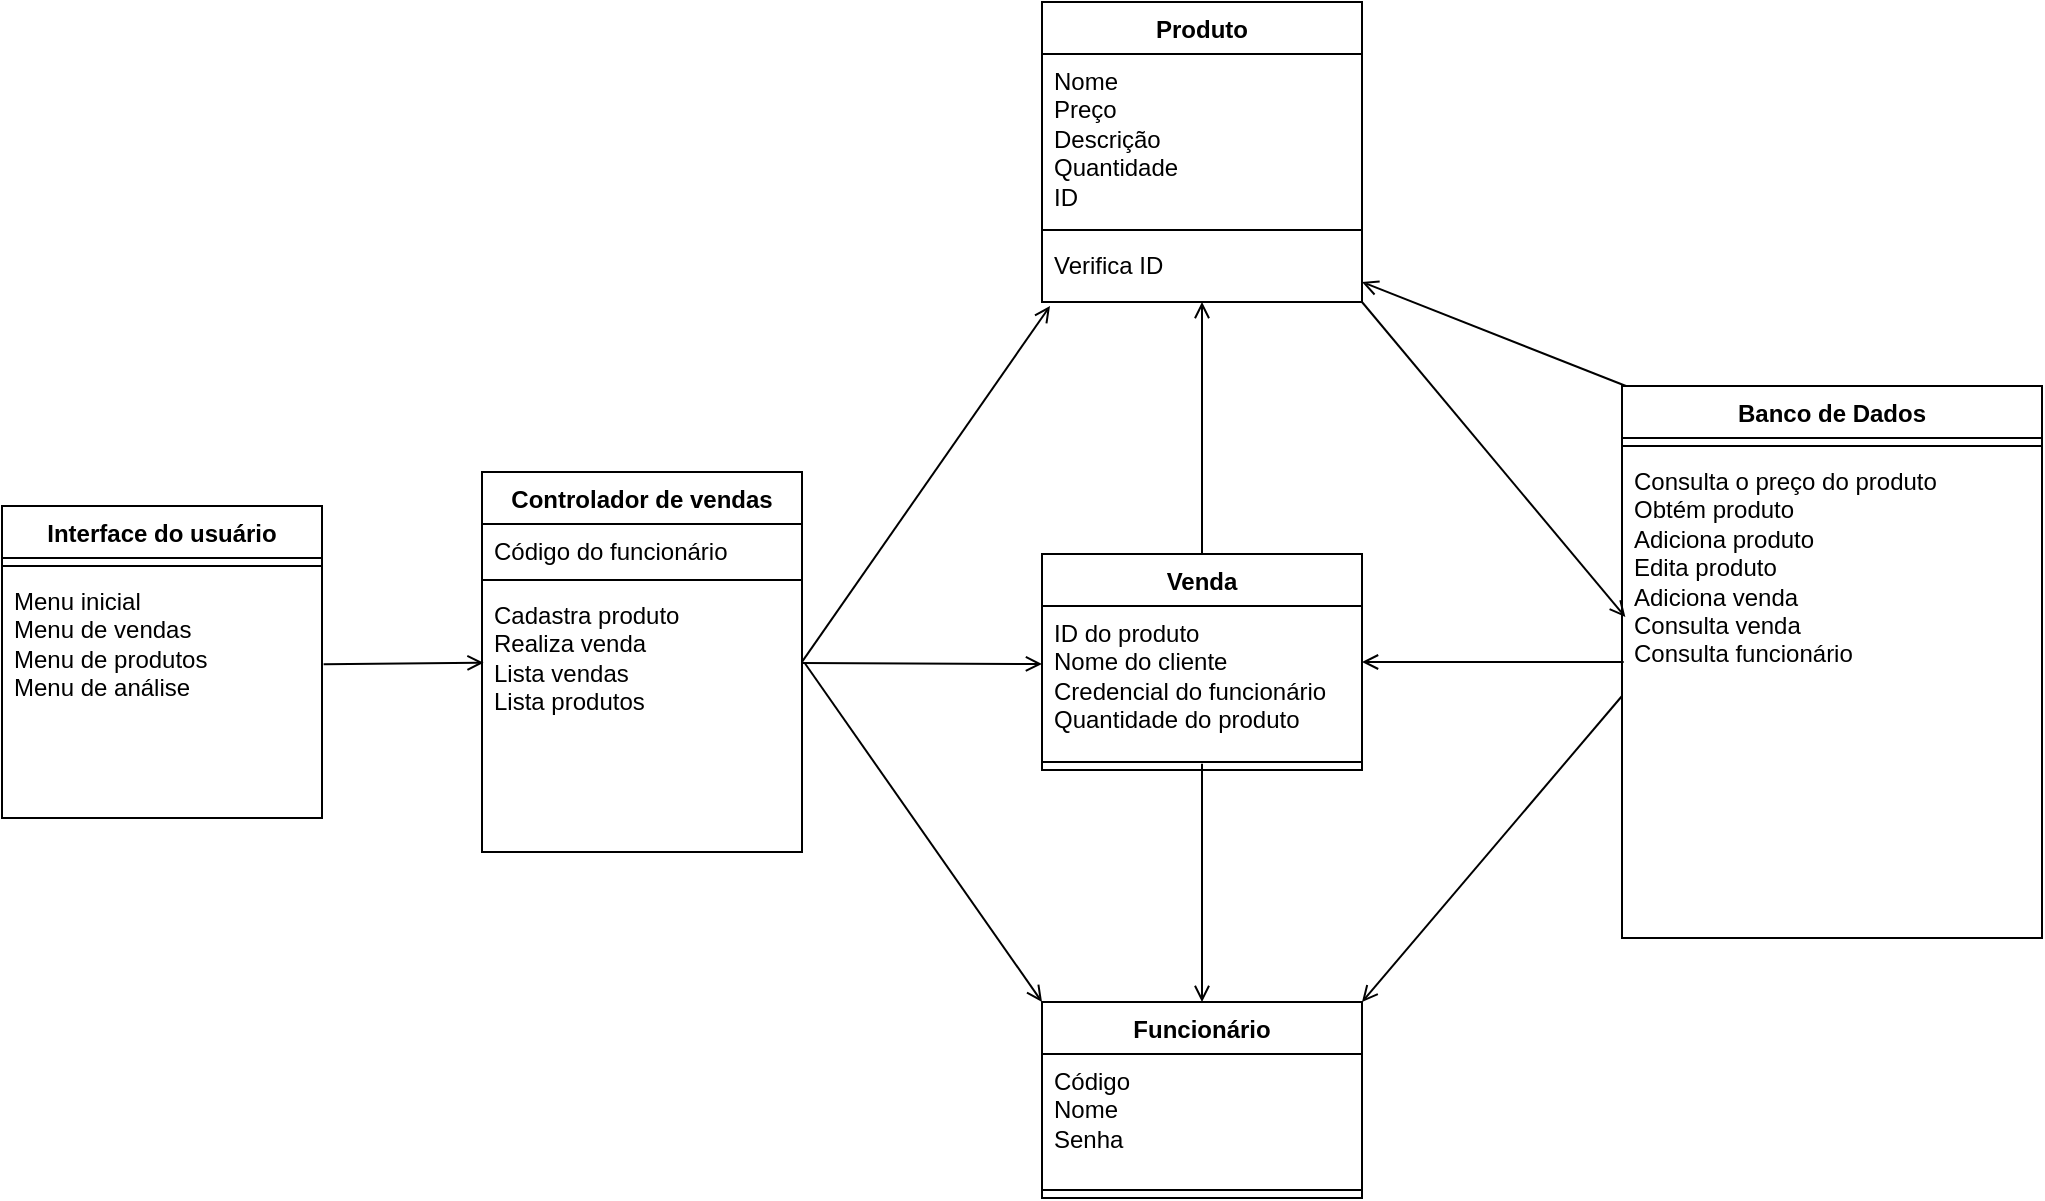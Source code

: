 <mxfile version="24.8.4">
  <diagram name="Página-1" id="TmxRRfjlVS-CmKC4z3fs">
    <mxGraphModel dx="2087" dy="918" grid="1" gridSize="10" guides="1" tooltips="1" connect="1" arrows="1" fold="1" page="0" pageScale="1" pageWidth="827" pageHeight="1169" math="0" shadow="0">
      <root>
        <mxCell id="0" />
        <mxCell id="1" parent="0" />
        <mxCell id="JyQJrLBGh6-8oo3_yewx-1" value="Produto" style="swimlane;fontStyle=1;align=center;verticalAlign=top;childLayout=stackLayout;horizontal=1;startSize=26;horizontalStack=0;resizeParent=1;resizeParentMax=0;resizeLast=0;collapsible=1;marginBottom=0;whiteSpace=wrap;html=1;" vertex="1" parent="1">
          <mxGeometry x="280" y="80" width="160" height="150" as="geometry" />
        </mxCell>
        <mxCell id="JyQJrLBGh6-8oo3_yewx-2" value="Nome&lt;div&gt;Preço&lt;/div&gt;&lt;div&gt;Descrição&lt;/div&gt;&lt;div&gt;Quantidade&lt;/div&gt;&lt;div&gt;ID&lt;/div&gt;" style="text;strokeColor=none;fillColor=none;align=left;verticalAlign=top;spacingLeft=4;spacingRight=4;overflow=hidden;rotatable=0;points=[[0,0.5],[1,0.5]];portConstraint=eastwest;whiteSpace=wrap;html=1;" vertex="1" parent="JyQJrLBGh6-8oo3_yewx-1">
          <mxGeometry y="26" width="160" height="84" as="geometry" />
        </mxCell>
        <mxCell id="JyQJrLBGh6-8oo3_yewx-3" value="" style="line;strokeWidth=1;fillColor=none;align=left;verticalAlign=middle;spacingTop=-1;spacingLeft=3;spacingRight=3;rotatable=0;labelPosition=right;points=[];portConstraint=eastwest;strokeColor=inherit;" vertex="1" parent="JyQJrLBGh6-8oo3_yewx-1">
          <mxGeometry y="110" width="160" height="8" as="geometry" />
        </mxCell>
        <mxCell id="JyQJrLBGh6-8oo3_yewx-4" value="Verifica ID&lt;div&gt;&lt;br&gt;&lt;/div&gt;" style="text;strokeColor=none;fillColor=none;align=left;verticalAlign=top;spacingLeft=4;spacingRight=4;overflow=hidden;rotatable=0;points=[[0,0.5],[1,0.5]];portConstraint=eastwest;whiteSpace=wrap;html=1;" vertex="1" parent="JyQJrLBGh6-8oo3_yewx-1">
          <mxGeometry y="118" width="160" height="32" as="geometry" />
        </mxCell>
        <mxCell id="JyQJrLBGh6-8oo3_yewx-5" value="Venda" style="swimlane;fontStyle=1;align=center;verticalAlign=top;childLayout=stackLayout;horizontal=1;startSize=26;horizontalStack=0;resizeParent=1;resizeParentMax=0;resizeLast=0;collapsible=1;marginBottom=0;whiteSpace=wrap;html=1;" vertex="1" parent="1">
          <mxGeometry x="280" y="356" width="160" height="108" as="geometry" />
        </mxCell>
        <mxCell id="JyQJrLBGh6-8oo3_yewx-6" value="ID do produto&lt;div&gt;Nome do cliente&lt;/div&gt;&lt;div&gt;Credencial do funcionário&lt;/div&gt;&lt;div&gt;Quantidade do produto&lt;/div&gt;" style="text;strokeColor=none;fillColor=none;align=left;verticalAlign=top;spacingLeft=4;spacingRight=4;overflow=hidden;rotatable=0;points=[[0,0.5],[1,0.5]];portConstraint=eastwest;whiteSpace=wrap;html=1;" vertex="1" parent="JyQJrLBGh6-8oo3_yewx-5">
          <mxGeometry y="26" width="160" height="74" as="geometry" />
        </mxCell>
        <mxCell id="JyQJrLBGh6-8oo3_yewx-7" value="" style="line;strokeWidth=1;fillColor=none;align=left;verticalAlign=middle;spacingTop=-1;spacingLeft=3;spacingRight=3;rotatable=0;labelPosition=right;points=[];portConstraint=eastwest;strokeColor=inherit;" vertex="1" parent="JyQJrLBGh6-8oo3_yewx-5">
          <mxGeometry y="100" width="160" height="8" as="geometry" />
        </mxCell>
        <mxCell id="JyQJrLBGh6-8oo3_yewx-9" value="Controlador de vendas" style="swimlane;fontStyle=1;align=center;verticalAlign=top;childLayout=stackLayout;horizontal=1;startSize=26;horizontalStack=0;resizeParent=1;resizeParentMax=0;resizeLast=0;collapsible=1;marginBottom=0;whiteSpace=wrap;html=1;" vertex="1" parent="1">
          <mxGeometry y="315" width="160" height="190" as="geometry" />
        </mxCell>
        <mxCell id="JyQJrLBGh6-8oo3_yewx-10" value="Código do funcionário" style="text;strokeColor=none;fillColor=none;align=left;verticalAlign=top;spacingLeft=4;spacingRight=4;overflow=hidden;rotatable=0;points=[[0,0.5],[1,0.5]];portConstraint=eastwest;whiteSpace=wrap;html=1;" vertex="1" parent="JyQJrLBGh6-8oo3_yewx-9">
          <mxGeometry y="26" width="160" height="24" as="geometry" />
        </mxCell>
        <mxCell id="JyQJrLBGh6-8oo3_yewx-11" value="" style="line;strokeWidth=1;fillColor=none;align=left;verticalAlign=middle;spacingTop=-1;spacingLeft=3;spacingRight=3;rotatable=0;labelPosition=right;points=[];portConstraint=eastwest;strokeColor=inherit;" vertex="1" parent="JyQJrLBGh6-8oo3_yewx-9">
          <mxGeometry y="50" width="160" height="8" as="geometry" />
        </mxCell>
        <mxCell id="JyQJrLBGh6-8oo3_yewx-12" value="Cadastra produto&lt;div&gt;Realiza venda&lt;/div&gt;&lt;div&gt;Lista vendas&lt;/div&gt;&lt;div&gt;Lista produtos&lt;/div&gt;" style="text;strokeColor=none;fillColor=none;align=left;verticalAlign=top;spacingLeft=4;spacingRight=4;overflow=hidden;rotatable=0;points=[[0,0.5],[1,0.5]];portConstraint=eastwest;whiteSpace=wrap;html=1;" vertex="1" parent="JyQJrLBGh6-8oo3_yewx-9">
          <mxGeometry y="58" width="160" height="132" as="geometry" />
        </mxCell>
        <mxCell id="JyQJrLBGh6-8oo3_yewx-13" value="Banco de Dados&lt;div&gt;&lt;br&gt;&lt;/div&gt;" style="swimlane;fontStyle=1;align=center;verticalAlign=top;childLayout=stackLayout;horizontal=1;startSize=26;horizontalStack=0;resizeParent=1;resizeParentMax=0;resizeLast=0;collapsible=1;marginBottom=0;whiteSpace=wrap;html=1;" vertex="1" parent="1">
          <mxGeometry x="570" y="272" width="210" height="276" as="geometry" />
        </mxCell>
        <mxCell id="JyQJrLBGh6-8oo3_yewx-15" value="" style="line;strokeWidth=1;fillColor=none;align=left;verticalAlign=middle;spacingTop=-1;spacingLeft=3;spacingRight=3;rotatable=0;labelPosition=right;points=[];portConstraint=eastwest;strokeColor=inherit;" vertex="1" parent="JyQJrLBGh6-8oo3_yewx-13">
          <mxGeometry y="26" width="210" height="8" as="geometry" />
        </mxCell>
        <mxCell id="JyQJrLBGh6-8oo3_yewx-16" value="Consulta o preço do produto&lt;div&gt;Obtém produto&lt;/div&gt;&lt;div&gt;Adiciona produto&lt;/div&gt;&lt;div&gt;Edita produto&lt;/div&gt;&lt;div&gt;Adiciona venda&lt;/div&gt;&lt;div&gt;Consulta venda&lt;/div&gt;&lt;div&gt;Consulta funcionário&lt;/div&gt;" style="text;strokeColor=none;fillColor=none;align=left;verticalAlign=top;spacingLeft=4;spacingRight=4;overflow=hidden;rotatable=0;points=[[0,0.5],[1,0.5]];portConstraint=eastwest;whiteSpace=wrap;html=1;" vertex="1" parent="JyQJrLBGh6-8oo3_yewx-13">
          <mxGeometry y="34" width="210" height="242" as="geometry" />
        </mxCell>
        <mxCell id="JyQJrLBGh6-8oo3_yewx-17" value="Interface do usuário" style="swimlane;fontStyle=1;align=center;verticalAlign=top;childLayout=stackLayout;horizontal=1;startSize=26;horizontalStack=0;resizeParent=1;resizeParentMax=0;resizeLast=0;collapsible=1;marginBottom=0;whiteSpace=wrap;html=1;" vertex="1" parent="1">
          <mxGeometry x="-240" y="332" width="160" height="156" as="geometry" />
        </mxCell>
        <mxCell id="JyQJrLBGh6-8oo3_yewx-19" value="" style="line;strokeWidth=1;fillColor=none;align=left;verticalAlign=middle;spacingTop=-1;spacingLeft=3;spacingRight=3;rotatable=0;labelPosition=right;points=[];portConstraint=eastwest;strokeColor=inherit;" vertex="1" parent="JyQJrLBGh6-8oo3_yewx-17">
          <mxGeometry y="26" width="160" height="8" as="geometry" />
        </mxCell>
        <mxCell id="JyQJrLBGh6-8oo3_yewx-20" value="&lt;div&gt;Menu inicial&lt;/div&gt;&lt;div&gt;Menu de vendas&lt;/div&gt;&lt;div&gt;Menu de produtos&lt;/div&gt;&lt;div&gt;Menu de análise&lt;/div&gt;" style="text;strokeColor=none;fillColor=none;align=left;verticalAlign=top;spacingLeft=4;spacingRight=4;overflow=hidden;rotatable=0;points=[[0,0.5],[1,0.5]];portConstraint=eastwest;whiteSpace=wrap;html=1;" vertex="1" parent="JyQJrLBGh6-8oo3_yewx-17">
          <mxGeometry y="34" width="160" height="122" as="geometry" />
        </mxCell>
        <mxCell id="JyQJrLBGh6-8oo3_yewx-21" value="" style="endArrow=open;html=1;rounded=0;exitX=1.005;exitY=0.37;exitDx=0;exitDy=0;exitPerimeter=0;entryX=0.005;entryY=0.283;entryDx=0;entryDy=0;entryPerimeter=0;endFill=0;" edge="1" parent="1" source="JyQJrLBGh6-8oo3_yewx-20" target="JyQJrLBGh6-8oo3_yewx-12">
          <mxGeometry width="50" height="50" relative="1" as="geometry">
            <mxPoint x="380" y="430" as="sourcePoint" />
            <mxPoint x="430" y="380" as="targetPoint" />
          </mxGeometry>
        </mxCell>
        <mxCell id="JyQJrLBGh6-8oo3_yewx-22" value="Funcionário" style="swimlane;fontStyle=1;align=center;verticalAlign=top;childLayout=stackLayout;horizontal=1;startSize=26;horizontalStack=0;resizeParent=1;resizeParentMax=0;resizeLast=0;collapsible=1;marginBottom=0;whiteSpace=wrap;html=1;" vertex="1" parent="1">
          <mxGeometry x="280" y="580" width="160" height="98" as="geometry" />
        </mxCell>
        <mxCell id="JyQJrLBGh6-8oo3_yewx-23" value="Código&lt;div&gt;Nome&lt;/div&gt;&lt;div&gt;Senha&lt;/div&gt;" style="text;strokeColor=none;fillColor=none;align=left;verticalAlign=top;spacingLeft=4;spacingRight=4;overflow=hidden;rotatable=0;points=[[0,0.5],[1,0.5]];portConstraint=eastwest;whiteSpace=wrap;html=1;" vertex="1" parent="JyQJrLBGh6-8oo3_yewx-22">
          <mxGeometry y="26" width="160" height="64" as="geometry" />
        </mxCell>
        <mxCell id="JyQJrLBGh6-8oo3_yewx-24" value="" style="line;strokeWidth=1;fillColor=none;align=left;verticalAlign=middle;spacingTop=-1;spacingLeft=3;spacingRight=3;rotatable=0;labelPosition=right;points=[];portConstraint=eastwest;strokeColor=inherit;" vertex="1" parent="JyQJrLBGh6-8oo3_yewx-22">
          <mxGeometry y="90" width="160" height="8" as="geometry" />
        </mxCell>
        <mxCell id="JyQJrLBGh6-8oo3_yewx-27" value="" style="endArrow=open;html=1;rounded=0;exitX=1.005;exitY=0.37;exitDx=0;exitDy=0;exitPerimeter=0;entryX=0;entryY=0.392;entryDx=0;entryDy=0;entryPerimeter=0;endFill=0;" edge="1" parent="1" target="JyQJrLBGh6-8oo3_yewx-6">
          <mxGeometry width="50" height="50" relative="1" as="geometry">
            <mxPoint x="160" y="410.5" as="sourcePoint" />
            <mxPoint x="240" y="409.5" as="targetPoint" />
          </mxGeometry>
        </mxCell>
        <mxCell id="JyQJrLBGh6-8oo3_yewx-28" value="" style="endArrow=open;html=1;rounded=0;exitX=1;exitY=0.28;exitDx=0;exitDy=0;exitPerimeter=0;entryX=0.025;entryY=1.063;entryDx=0;entryDy=0;entryPerimeter=0;endFill=0;" edge="1" parent="1" source="JyQJrLBGh6-8oo3_yewx-12" target="JyQJrLBGh6-8oo3_yewx-4">
          <mxGeometry width="50" height="50" relative="1" as="geometry">
            <mxPoint x="170" y="420.5" as="sourcePoint" />
            <mxPoint x="290" y="421" as="targetPoint" />
          </mxGeometry>
        </mxCell>
        <mxCell id="JyQJrLBGh6-8oo3_yewx-29" value="" style="endArrow=open;html=1;rounded=0;exitX=1.01;exitY=0.287;exitDx=0;exitDy=0;exitPerimeter=0;entryX=0;entryY=0;entryDx=0;entryDy=0;endFill=0;" edge="1" parent="1" source="JyQJrLBGh6-8oo3_yewx-12" target="JyQJrLBGh6-8oo3_yewx-22">
          <mxGeometry width="50" height="50" relative="1" as="geometry">
            <mxPoint x="170" y="420" as="sourcePoint" />
            <mxPoint x="294" y="242" as="targetPoint" />
          </mxGeometry>
        </mxCell>
        <mxCell id="JyQJrLBGh6-8oo3_yewx-30" value="" style="endArrow=open;html=1;rounded=0;exitX=1;exitY=0.28;exitDx=0;exitDy=0;exitPerimeter=0;entryX=0.008;entryY=0.337;entryDx=0;entryDy=0;entryPerimeter=0;endFill=0;" edge="1" parent="1" target="JyQJrLBGh6-8oo3_yewx-16">
          <mxGeometry width="50" height="50" relative="1" as="geometry">
            <mxPoint x="440" y="230" as="sourcePoint" />
            <mxPoint x="564" y="52" as="targetPoint" />
          </mxGeometry>
        </mxCell>
        <mxCell id="JyQJrLBGh6-8oo3_yewx-32" value="" style="endArrow=open;html=1;rounded=0;exitX=0.004;exitY=0.43;exitDx=0;exitDy=0;exitPerimeter=0;entryX=1;entryY=0.5;entryDx=0;entryDy=0;endFill=0;" edge="1" parent="1" source="JyQJrLBGh6-8oo3_yewx-16" target="JyQJrLBGh6-8oo3_yewx-5">
          <mxGeometry width="50" height="50" relative="1" as="geometry">
            <mxPoint x="180" y="430.5" as="sourcePoint" />
            <mxPoint x="300" y="431" as="targetPoint" />
          </mxGeometry>
        </mxCell>
        <mxCell id="JyQJrLBGh6-8oo3_yewx-34" value="" style="endArrow=none;html=1;rounded=0;exitX=1;exitY=0.688;exitDx=0;exitDy=0;exitPerimeter=0;entryX=0.008;entryY=0.337;entryDx=0;entryDy=0;entryPerimeter=0;endFill=0;startArrow=open;startFill=0;" edge="1" parent="1" source="JyQJrLBGh6-8oo3_yewx-4">
          <mxGeometry width="50" height="50" relative="1" as="geometry">
            <mxPoint x="440" y="114" as="sourcePoint" />
            <mxPoint x="572" y="272" as="targetPoint" />
          </mxGeometry>
        </mxCell>
        <mxCell id="JyQJrLBGh6-8oo3_yewx-35" value="" style="endArrow=open;html=1;rounded=0;exitX=0;exitY=0.5;exitDx=0;exitDy=0;entryX=1;entryY=0;entryDx=0;entryDy=0;endFill=0;" edge="1" parent="1" source="JyQJrLBGh6-8oo3_yewx-16" target="JyQJrLBGh6-8oo3_yewx-22">
          <mxGeometry width="50" height="50" relative="1" as="geometry">
            <mxPoint x="450" y="240" as="sourcePoint" />
            <mxPoint x="582" y="398" as="targetPoint" />
          </mxGeometry>
        </mxCell>
        <mxCell id="JyQJrLBGh6-8oo3_yewx-36" value="" style="endArrow=open;html=1;rounded=0;exitX=0.5;exitY=0;exitDx=0;exitDy=0;entryX=0.5;entryY=1;entryDx=0;entryDy=0;endFill=0;" edge="1" parent="1" source="JyQJrLBGh6-8oo3_yewx-5" target="JyQJrLBGh6-8oo3_yewx-1">
          <mxGeometry width="50" height="50" relative="1" as="geometry">
            <mxPoint x="450" y="240" as="sourcePoint" />
            <mxPoint x="582" y="398" as="targetPoint" />
          </mxGeometry>
        </mxCell>
        <mxCell id="JyQJrLBGh6-8oo3_yewx-37" value="" style="endArrow=open;html=1;rounded=0;entryX=0.5;entryY=0;entryDx=0;entryDy=0;endFill=0;exitX=0.5;exitY=0.604;exitDx=0;exitDy=0;exitPerimeter=0;" edge="1" parent="1" source="JyQJrLBGh6-8oo3_yewx-7" target="JyQJrLBGh6-8oo3_yewx-22">
          <mxGeometry width="50" height="50" relative="1" as="geometry">
            <mxPoint x="360" y="470" as="sourcePoint" />
            <mxPoint x="370" y="240" as="targetPoint" />
          </mxGeometry>
        </mxCell>
      </root>
    </mxGraphModel>
  </diagram>
</mxfile>
